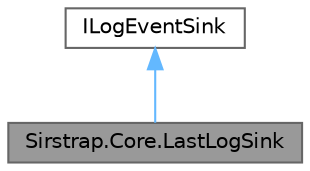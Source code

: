 digraph "Sirstrap.Core.LastLogSink"
{
 // LATEX_PDF_SIZE
  bgcolor="transparent";
  edge [fontname=Helvetica,fontsize=10,labelfontname=Helvetica,labelfontsize=10];
  node [fontname=Helvetica,fontsize=10,shape=box,height=0.2,width=0.4];
  Node1 [id="Node000001",label="Sirstrap.Core.LastLogSink",height=0.2,width=0.4,color="gray40", fillcolor="grey60", style="filled", fontcolor="black",tooltip="A custom Serilog sink that stores the last log message emitted by the application."];
  Node2 -> Node1 [id="edge1_Node000001_Node000002",dir="back",color="steelblue1",style="solid",tooltip=" "];
  Node2 [id="Node000002",label="ILogEventSink",height=0.2,width=0.4,color="gray40", fillcolor="white", style="filled",tooltip=" "];
}
